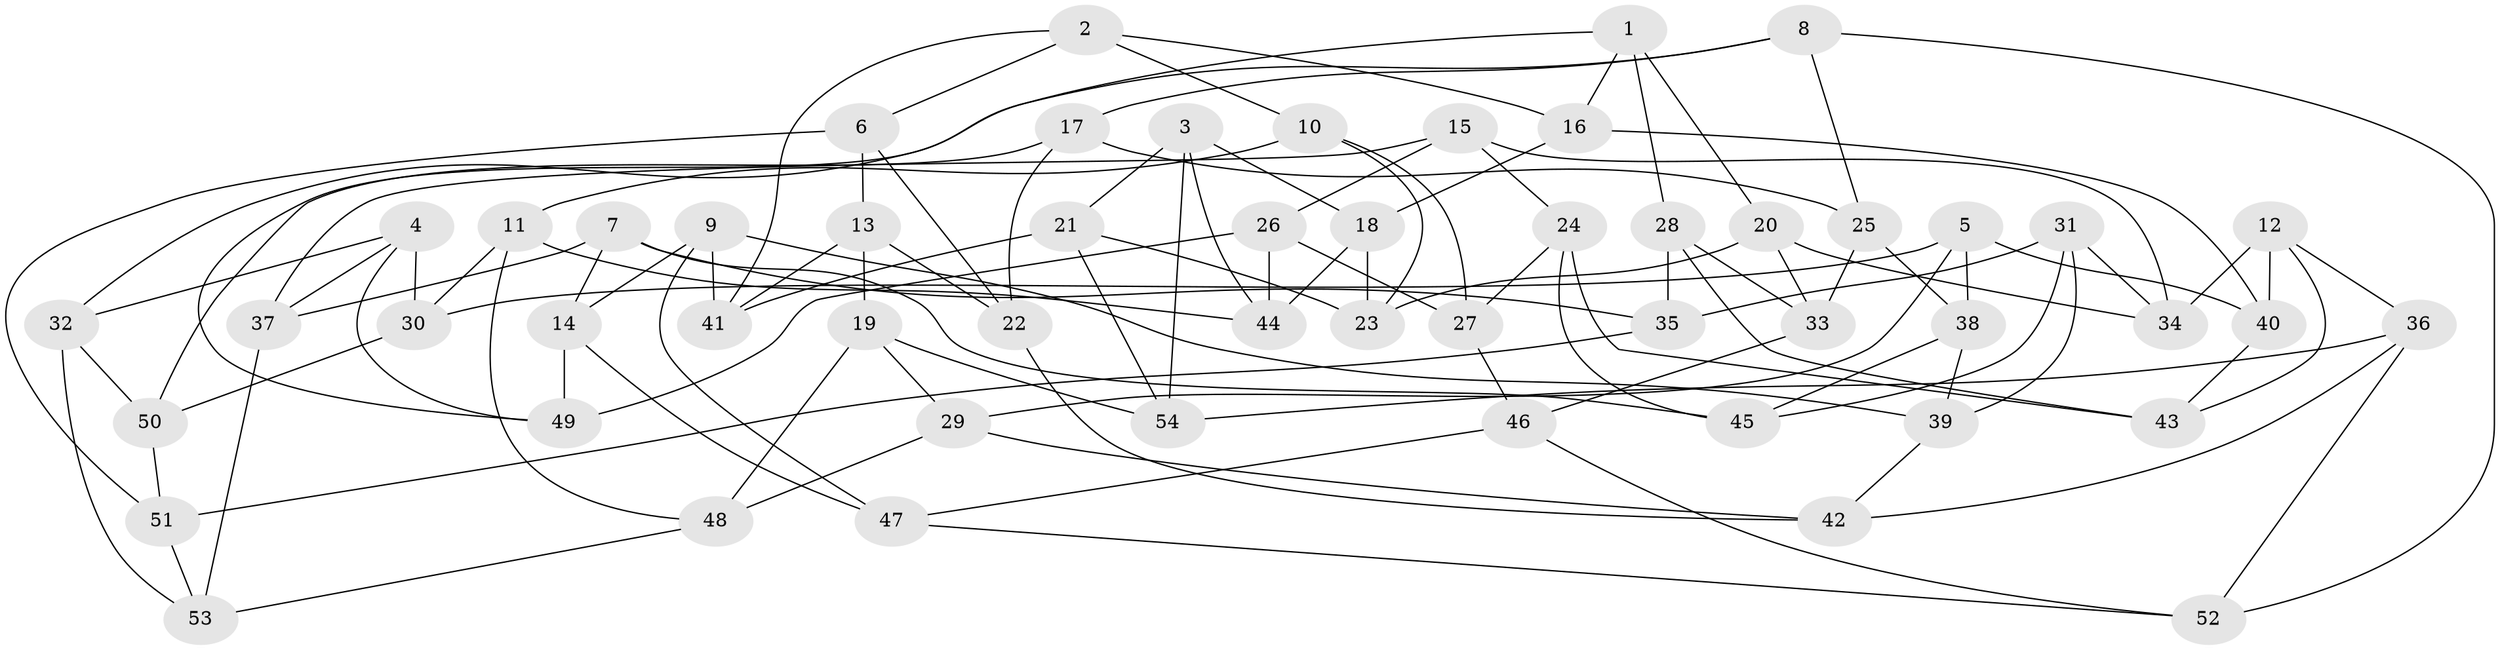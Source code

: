 // Generated by graph-tools (version 1.1) at 2025/16/03/09/25 04:16:44]
// undirected, 54 vertices, 108 edges
graph export_dot {
graph [start="1"]
  node [color=gray90,style=filled];
  1;
  2;
  3;
  4;
  5;
  6;
  7;
  8;
  9;
  10;
  11;
  12;
  13;
  14;
  15;
  16;
  17;
  18;
  19;
  20;
  21;
  22;
  23;
  24;
  25;
  26;
  27;
  28;
  29;
  30;
  31;
  32;
  33;
  34;
  35;
  36;
  37;
  38;
  39;
  40;
  41;
  42;
  43;
  44;
  45;
  46;
  47;
  48;
  49;
  50;
  51;
  52;
  53;
  54;
  1 -- 28;
  1 -- 49;
  1 -- 20;
  1 -- 16;
  2 -- 10;
  2 -- 6;
  2 -- 41;
  2 -- 16;
  3 -- 54;
  3 -- 18;
  3 -- 44;
  3 -- 21;
  4 -- 30;
  4 -- 37;
  4 -- 32;
  4 -- 49;
  5 -- 38;
  5 -- 29;
  5 -- 40;
  5 -- 30;
  6 -- 13;
  6 -- 22;
  6 -- 51;
  7 -- 37;
  7 -- 14;
  7 -- 45;
  7 -- 35;
  8 -- 32;
  8 -- 52;
  8 -- 17;
  8 -- 25;
  9 -- 47;
  9 -- 41;
  9 -- 14;
  9 -- 39;
  10 -- 27;
  10 -- 23;
  10 -- 11;
  11 -- 44;
  11 -- 48;
  11 -- 30;
  12 -- 34;
  12 -- 36;
  12 -- 40;
  12 -- 43;
  13 -- 22;
  13 -- 41;
  13 -- 19;
  14 -- 49;
  14 -- 47;
  15 -- 26;
  15 -- 34;
  15 -- 24;
  15 -- 37;
  16 -- 18;
  16 -- 40;
  17 -- 22;
  17 -- 50;
  17 -- 25;
  18 -- 23;
  18 -- 44;
  19 -- 48;
  19 -- 29;
  19 -- 54;
  20 -- 23;
  20 -- 34;
  20 -- 33;
  21 -- 41;
  21 -- 54;
  21 -- 23;
  22 -- 42;
  24 -- 45;
  24 -- 43;
  24 -- 27;
  25 -- 38;
  25 -- 33;
  26 -- 49;
  26 -- 44;
  26 -- 27;
  27 -- 46;
  28 -- 33;
  28 -- 35;
  28 -- 43;
  29 -- 42;
  29 -- 48;
  30 -- 50;
  31 -- 45;
  31 -- 34;
  31 -- 35;
  31 -- 39;
  32 -- 50;
  32 -- 53;
  33 -- 46;
  35 -- 51;
  36 -- 42;
  36 -- 52;
  36 -- 54;
  37 -- 53;
  38 -- 39;
  38 -- 45;
  39 -- 42;
  40 -- 43;
  46 -- 47;
  46 -- 52;
  47 -- 52;
  48 -- 53;
  50 -- 51;
  51 -- 53;
}
